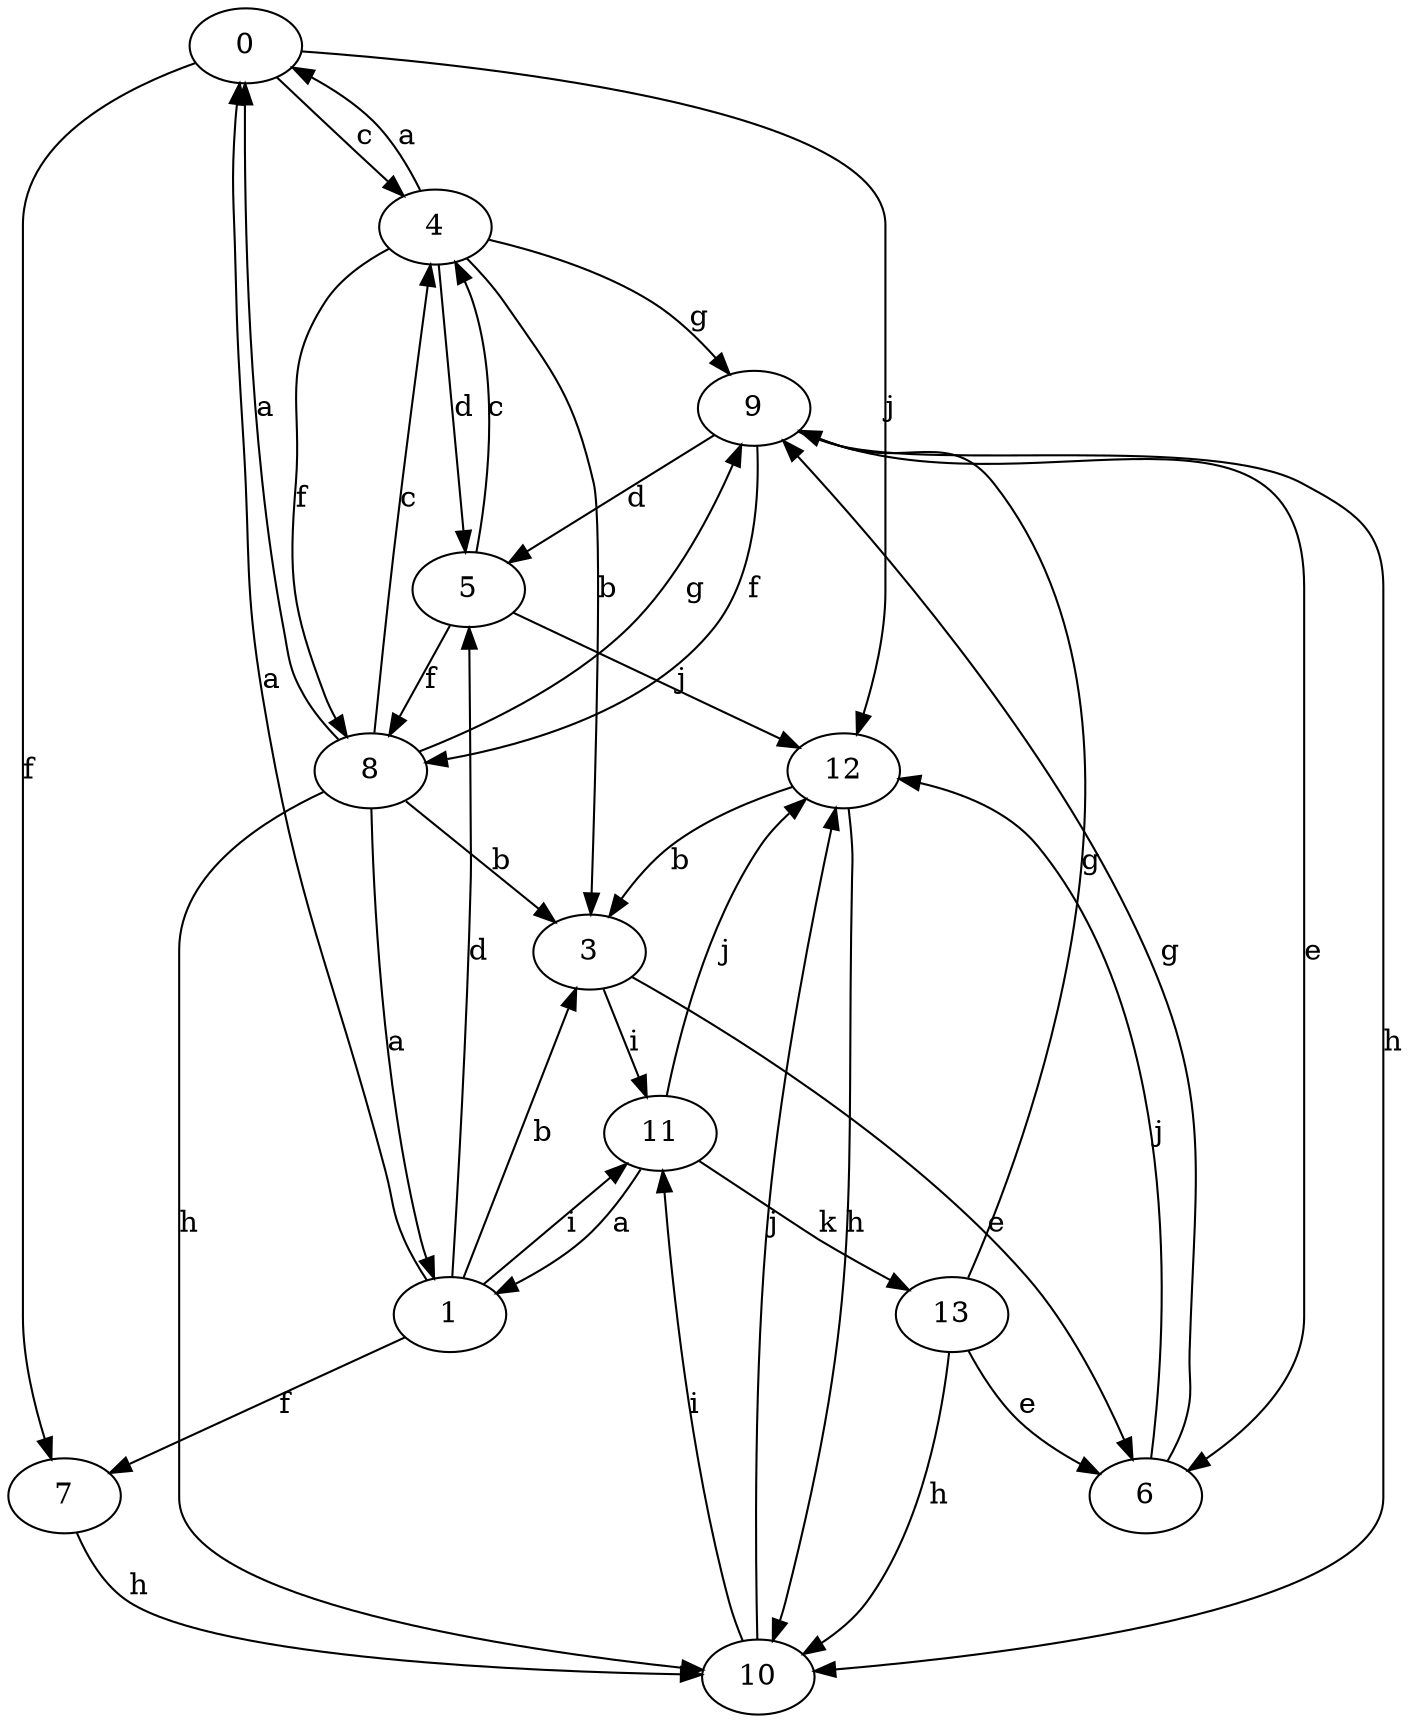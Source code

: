 strict digraph  {
0;
1;
3;
4;
5;
6;
7;
8;
9;
10;
11;
12;
13;
0 -> 4  [label=c];
0 -> 7  [label=f];
0 -> 12  [label=j];
1 -> 0  [label=a];
1 -> 3  [label=b];
1 -> 5  [label=d];
1 -> 7  [label=f];
1 -> 11  [label=i];
3 -> 6  [label=e];
3 -> 11  [label=i];
4 -> 0  [label=a];
4 -> 3  [label=b];
4 -> 5  [label=d];
4 -> 8  [label=f];
4 -> 9  [label=g];
5 -> 4  [label=c];
5 -> 8  [label=f];
5 -> 12  [label=j];
6 -> 9  [label=g];
6 -> 12  [label=j];
7 -> 10  [label=h];
8 -> 0  [label=a];
8 -> 1  [label=a];
8 -> 3  [label=b];
8 -> 4  [label=c];
8 -> 9  [label=g];
8 -> 10  [label=h];
9 -> 5  [label=d];
9 -> 6  [label=e];
9 -> 8  [label=f];
9 -> 10  [label=h];
10 -> 11  [label=i];
10 -> 12  [label=j];
11 -> 1  [label=a];
11 -> 12  [label=j];
11 -> 13  [label=k];
12 -> 3  [label=b];
12 -> 10  [label=h];
13 -> 6  [label=e];
13 -> 9  [label=g];
13 -> 10  [label=h];
}
